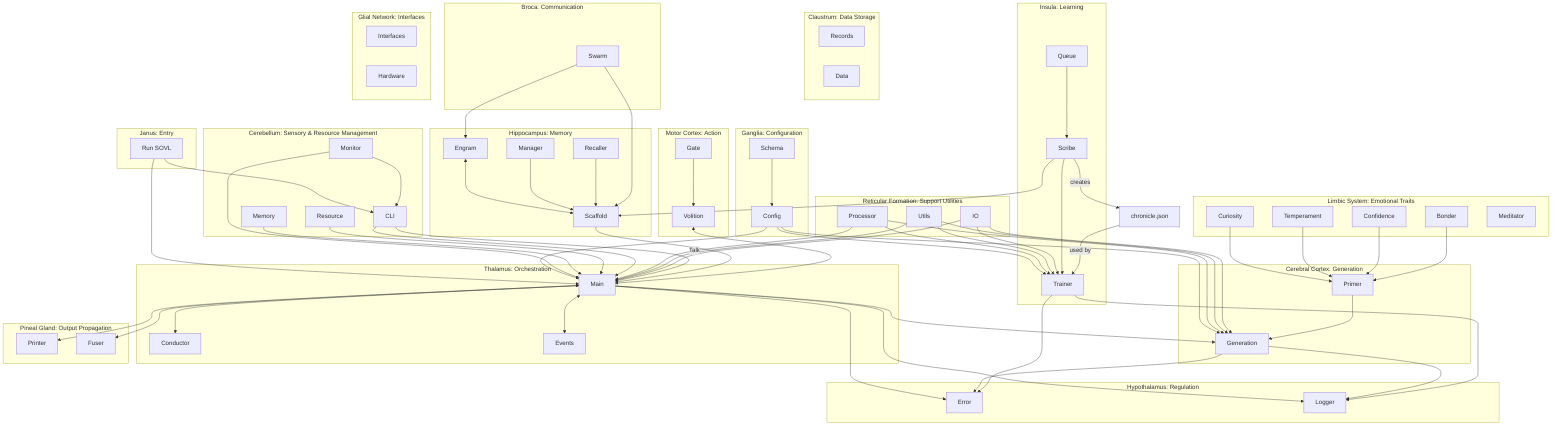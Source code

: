 graph TD
    %% Subgraphs: Organized by Functional Role
    %% Core Orchestration
    subgraph Thalamus[Thalamus: Orchestration]
        sovl_main[Main]
        sovl_conductor[Conductor]
        sovl_events[Events]
    end

    %% Input Processing
    subgraph Cerebellum[Cerebellum: Sensory & Resource Management]
        sovl_monitor[Monitor]
        sovl_memory[Memory]
        sovl_resource[Resource]
        sovl_cli[CLI]
    end

    subgraph Reticular_Formation[Reticular Formation: Support Utilities]
        sovl_processor[Processor]
        sovl_utils[Utils]
        sovl_io[IO]
    end

    subgraph Ganglia[Ganglia: Configuration]
        sovl_config[Config]
        sovl_schema[Schema]
    end

    %% Cognitive Processing
    subgraph Cerebral_Cortex[Cerebral Cortex: Generation]
        sovl_generation[Generation]
        sovl_primer[Primer]
    end

    subgraph Limbic_System[Limbic System: Emotional Traits]
        sovl_curiosity[Curiosity]
        sovl_temperament[Temperament]
        sovl_confidence[Confidence]
        sovl_bonder[Bonder]
        sovl_meditator[Meditator]
    end

    %% Memory and Learning
    subgraph Hippocampus[Hippocampus: Memory]
        sovl_scaffold[Scaffold]
        sovl_engram[Engram]
        sovl_manager[Manager]
        sovl_recaller[Recaller]
    end

    subgraph Insula[Insula: Learning]
        sovl_trainer[Trainer]
        sovl_queue[Queue]
        sovl_scribe[Scribe]
    end

    subgraph Claustrum[Claustrum: Data Storage]
        sovl_records[Records]
        sovl_data[Data]
    end

    %% Output and Interaction
    subgraph Motor_Cortex[Motor Cortex: Action]
        sovl_volition[Volition]
        sovl_gate[Gate]
    end

    subgraph Pineal_Gland[Pineal Gland: Output Propagation]
        sovl_printer[Printer]
        sovl_fuser[Fuser]
    end

    subgraph Broca[Broca: Communication]
        sovl_swarm[Swarm]
    end

    %% Regulation
    subgraph Hypothalamus[Hypothalamus: Regulation]
        sovl_error[Error]
        sovl_logger[Logger]
    end

    %% Infrastructure
    subgraph Glial_Network[Glial Network: Interfaces]
        sovl_interfaces[Interfaces]
        sovl_hardware[Hardware]
    end

    %% Entry Point
    subgraph Janus[Janus: Entry]
        run_sovl[Run SOVL]
    end

    %% Data Store
    chronicle[chronicle.json]

    %% Flows: Grouped by Function
    %% 1. Entry and Orchestration
    run_sovl --> sovl_main
    run_sovl --> sovl_cli
    sovl_main <--> sovl_conductor
    sovl_main <--> sovl_events

    %% 2. Configuration
    sovl_schema --> sovl_config
    sovl_config --> sovl_main
    sovl_config --> sovl_generation
    sovl_config --> sovl_trainer

    %% 3. Sensory and Support
    sovl_monitor --> sovl_main
    sovl_memory --> sovl_main
    sovl_resource --> sovl_main
    sovl_cli --> sovl_main
    sovl_monitor --> sovl_cli
    sovl_processor --> sovl_main
    sovl_utils --> sovl_main
    sovl_io --> sovl_main
    sovl_processor --> sovl_generation
    sovl_utils --> sovl_generation
    sovl_io --> sovl_generation
    sovl_processor --> sovl_trainer
    sovl_utils --> sovl_trainer
    sovl_io --> sovl_trainer

    %% 4. Emotional and Cognitive Processing
    sovl_curiosity --> sovl_primer
    sovl_temperament --> sovl_primer
    sovl_confidence --> sovl_primer
    sovl_bonder --> sovl_primer
    sovl_primer --> sovl_generation
    sovl_cli -->|Talk| sovl_main --> sovl_generation

    %% 5. Memory and Learning
    sovl_engram <--> sovl_scaffold
    sovl_manager --> sovl_scaffold
    sovl_recaller --> sovl_scaffold
    sovl_scaffold --> sovl_main
    sovl_queue --> sovl_scribe
    sovl_scribe --> sovl_trainer
    sovl_scribe --> sovl_scaffold
    sovl_swarm --> sovl_scaffold
    sovl_swarm --> sovl_engram
    sovl_scribe -- creates --> chronicle
    chronicle -- used by --> sovl_trainer

    %% 6. Action and Output
    sovl_volition <--> sovl_main
    sovl_gate --> sovl_volition
    sovl_main <--> sovl_printer
    sovl_main --> sovl_fuser

    %% 7. Regulation
    sovl_main --> sovl_error
    sovl_generation --> sovl_error
    sovl_trainer --> sovl_error
    sovl_main --> sovl_logger
    sovl_generation --> sovl_logger
    sovl_trainer --> sovl_logger